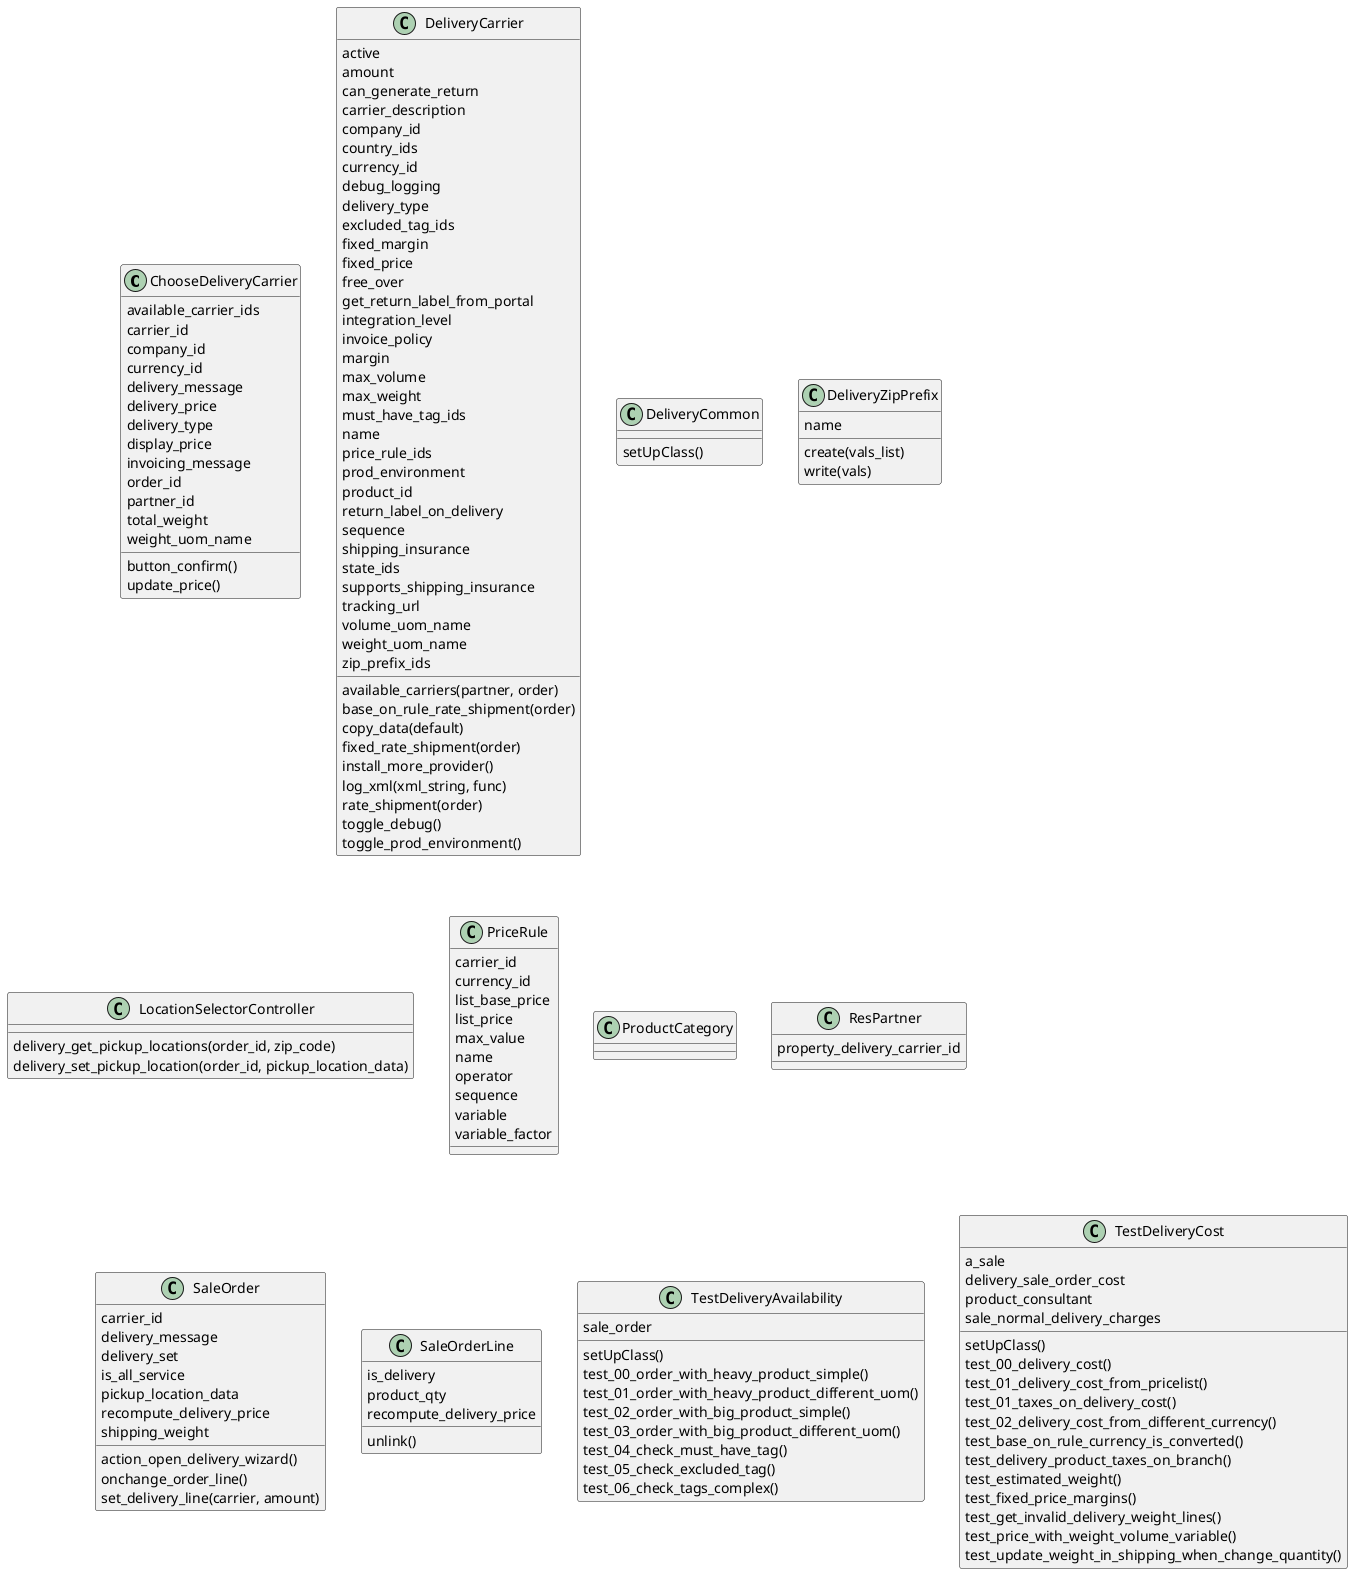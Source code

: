 @startuml classes_delivery
set namespaceSeparator none
class "ChooseDeliveryCarrier" as odoo_src.odoo.addons.delivery.wizard.choose_delivery_carrier.ChooseDeliveryCarrier {
  available_carrier_ids
  carrier_id
  company_id
  currency_id
  delivery_message
  delivery_price
  delivery_type
  display_price
  invoicing_message
  order_id
  partner_id
  total_weight
  weight_uom_name
  button_confirm()
  update_price()
}
class "DeliveryCarrier" as odoo_src.odoo.addons.delivery.models.delivery_carrier.DeliveryCarrier {
  active
  amount
  can_generate_return
  carrier_description
  company_id
  country_ids
  currency_id
  debug_logging
  delivery_type
  excluded_tag_ids
  fixed_margin
  fixed_price
  free_over
  get_return_label_from_portal
  integration_level
  invoice_policy
  margin
  max_volume
  max_weight
  must_have_tag_ids
  name
  price_rule_ids
  prod_environment
  product_id
  return_label_on_delivery
  sequence
  shipping_insurance
  state_ids
  supports_shipping_insurance
  tracking_url
  volume_uom_name
  weight_uom_name
  zip_prefix_ids
  available_carriers(partner, order)
  base_on_rule_rate_shipment(order)
  copy_data(default)
  fixed_rate_shipment(order)
  install_more_provider()
  log_xml(xml_string, func)
  rate_shipment(order)
  toggle_debug()
  toggle_prod_environment()
}
class "DeliveryCommon" as odoo_src.odoo.addons.delivery.tests.common.DeliveryCommon {
  setUpClass()
}
class "DeliveryZipPrefix" as odoo_src.odoo.addons.delivery.models.delivery_zip_prefix.DeliveryZipPrefix {
  name
  create(vals_list)
  write(vals)
}
class "LocationSelectorController" as odoo_src.odoo.addons.delivery.controllers.location_selector.LocationSelectorController {
  delivery_get_pickup_locations(order_id, zip_code)
  delivery_set_pickup_location(order_id, pickup_location_data)
}
class "PriceRule" as odoo_src.odoo.addons.delivery.models.delivery_price_rule.PriceRule {
  carrier_id
  currency_id
  list_base_price
  list_price
  max_value
  name
  operator
  sequence
  variable
  variable_factor
}
class "ProductCategory" as odoo_src.odoo.addons.delivery.models.product_category.ProductCategory {
}
class "ResPartner" as odoo_src.odoo.addons.delivery.models.res_partner.ResPartner {
  property_delivery_carrier_id
}
class "SaleOrder" as odoo_src.odoo.addons.delivery.models.sale_order.SaleOrder {
  carrier_id
  delivery_message
  delivery_set
  is_all_service
  pickup_location_data
  recompute_delivery_price
  shipping_weight
  action_open_delivery_wizard()
  onchange_order_line()
  set_delivery_line(carrier, amount)
}
class "SaleOrderLine" as odoo_src.odoo.addons.delivery.models.sale_order_line.SaleOrderLine {
  is_delivery
  product_qty
  recompute_delivery_price
  unlink()
}
class "TestDeliveryAvailability" as odoo_src.odoo.addons.delivery.tests.test_delivery_availability.TestDeliveryAvailability {
  sale_order
  setUpClass()
  test_00_order_with_heavy_product_simple()
  test_01_order_with_heavy_product_different_uom()
  test_02_order_with_big_product_simple()
  test_03_order_with_big_product_different_uom()
  test_04_check_must_have_tag()
  test_05_check_excluded_tag()
  test_06_check_tags_complex()
}
class "TestDeliveryCost" as odoo_src.odoo.addons.delivery.tests.test_delivery_cost.TestDeliveryCost {
  a_sale
  delivery_sale_order_cost
  product_consultant
  sale_normal_delivery_charges
  setUpClass()
  test_00_delivery_cost()
  test_01_delivery_cost_from_pricelist()
  test_01_taxes_on_delivery_cost()
  test_02_delivery_cost_from_different_currency()
  test_base_on_rule_currency_is_converted()
  test_delivery_product_taxes_on_branch()
  test_estimated_weight()
  test_fixed_price_margins()
  test_get_invalid_delivery_weight_lines()
  test_price_with_weight_volume_variable()
  test_update_weight_in_shipping_when_change_quantity()
}
@enduml

